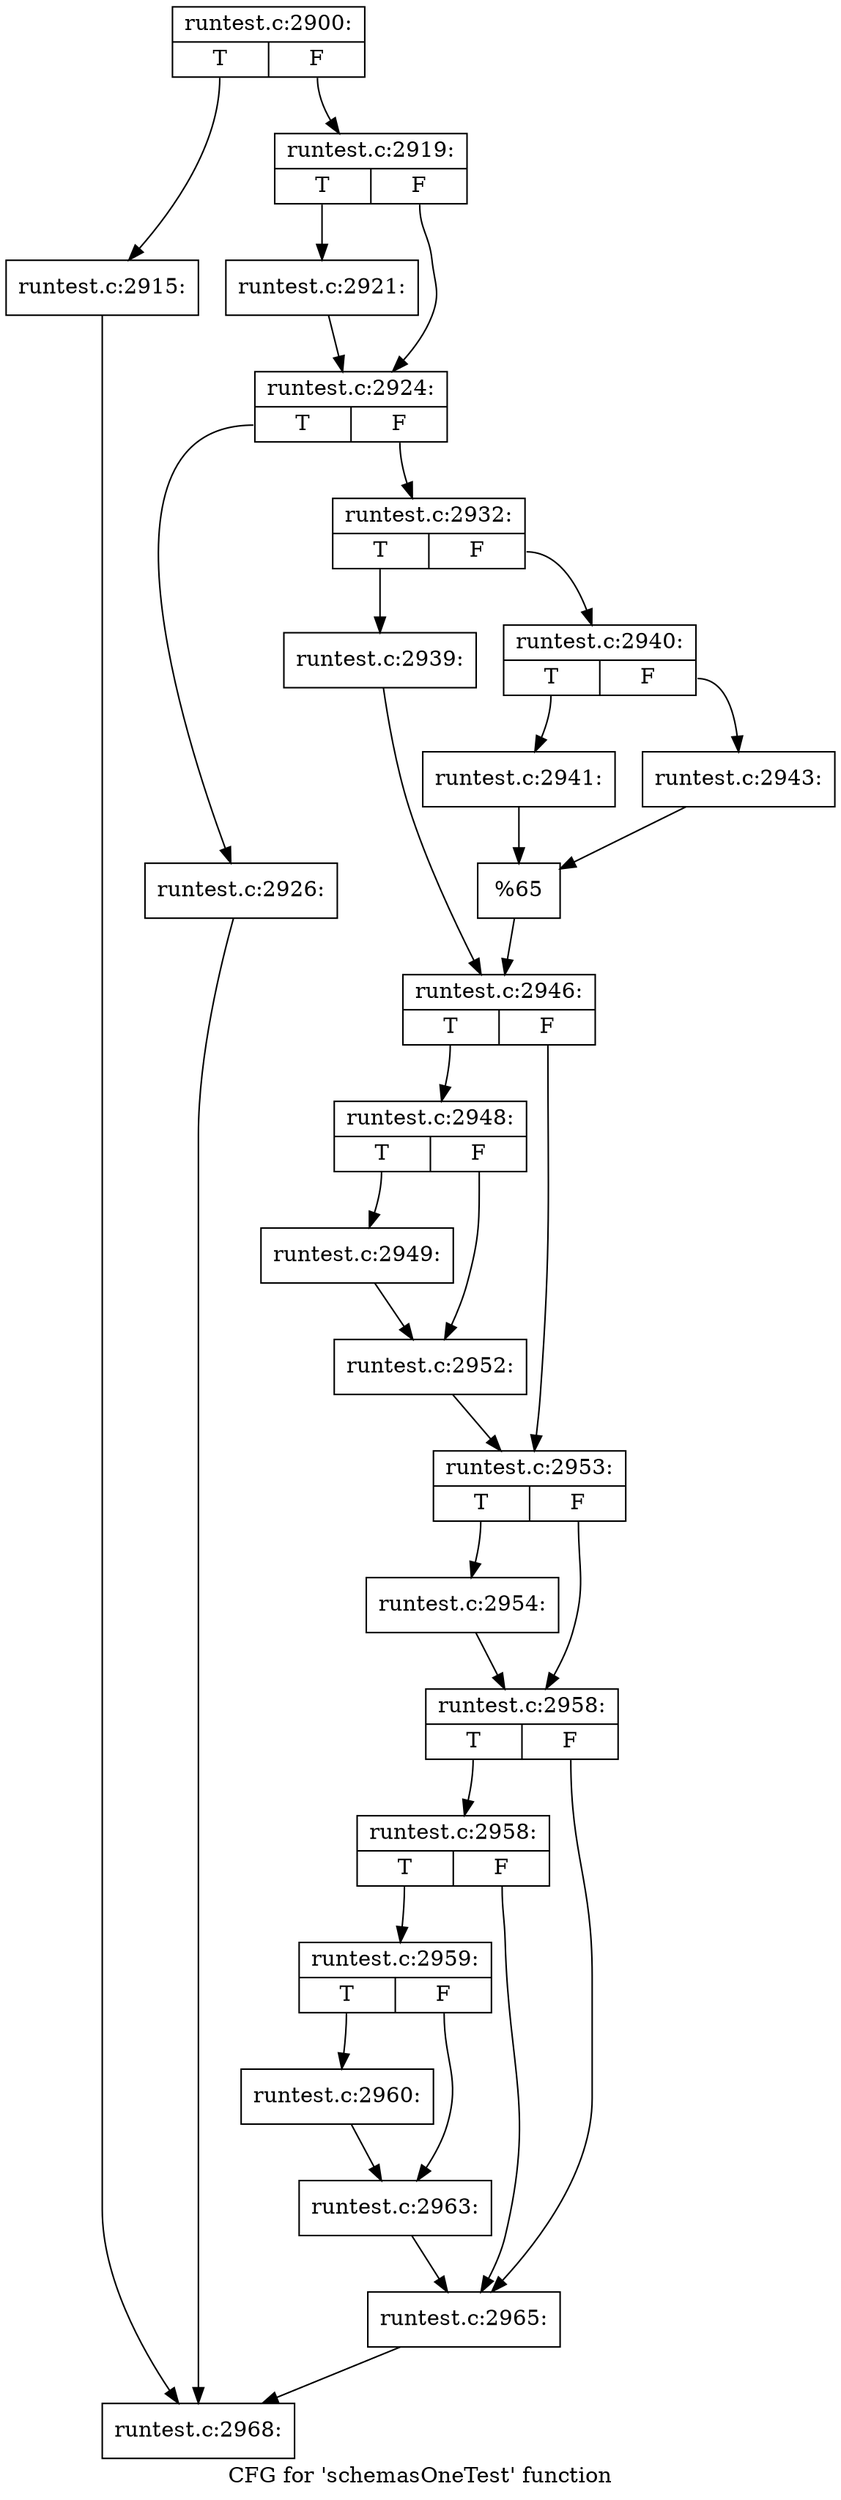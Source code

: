 digraph "CFG for 'schemasOneTest' function" {
	label="CFG for 'schemasOneTest' function";

	Node0x4292390 [shape=record,label="{runtest.c:2900:|{<s0>T|<s1>F}}"];
	Node0x4292390:s0 -> Node0x42b0620;
	Node0x4292390:s1 -> Node0x42b0670;
	Node0x42b0620 [shape=record,label="{runtest.c:2915:}"];
	Node0x42b0620 -> Node0x4292770;
	Node0x42b0670 [shape=record,label="{runtest.c:2919:|{<s0>T|<s1>F}}"];
	Node0x42b0670:s0 -> Node0x42b1420;
	Node0x42b0670:s1 -> Node0x42b1470;
	Node0x42b1420 [shape=record,label="{runtest.c:2921:}"];
	Node0x42b1420 -> Node0x42b1470;
	Node0x42b1470 [shape=record,label="{runtest.c:2924:|{<s0>T|<s1>F}}"];
	Node0x42b1470:s0 -> Node0x42b1d60;
	Node0x42b1470:s1 -> Node0x42b1db0;
	Node0x42b1d60 [shape=record,label="{runtest.c:2926:}"];
	Node0x42b1d60 -> Node0x4292770;
	Node0x42b1db0 [shape=record,label="{runtest.c:2932:|{<s0>T|<s1>F}}"];
	Node0x42b1db0:s0 -> Node0x42b3090;
	Node0x42b1db0:s1 -> Node0x42b3d50;
	Node0x42b3090 [shape=record,label="{runtest.c:2939:}"];
	Node0x42b3090 -> Node0x42b33c0;
	Node0x42b3d50 [shape=record,label="{runtest.c:2940:|{<s0>T|<s1>F}}"];
	Node0x42b3d50:s0 -> Node0x42b40f0;
	Node0x42b3d50:s1 -> Node0x42b4190;
	Node0x42b40f0 [shape=record,label="{runtest.c:2941:}"];
	Node0x42b40f0 -> Node0x42b4140;
	Node0x42b4190 [shape=record,label="{runtest.c:2943:}"];
	Node0x42b4190 -> Node0x42b4140;
	Node0x42b4140 [shape=record,label="{%65}"];
	Node0x42b4140 -> Node0x42b33c0;
	Node0x42b33c0 [shape=record,label="{runtest.c:2946:|{<s0>T|<s1>F}}"];
	Node0x42b33c0:s0 -> Node0x42b4dd0;
	Node0x42b33c0:s1 -> Node0x42b4e20;
	Node0x42b4dd0 [shape=record,label="{runtest.c:2948:|{<s0>T|<s1>F}}"];
	Node0x42b4dd0:s0 -> Node0x42b29f0;
	Node0x42b4dd0:s1 -> Node0x42b2c00;
	Node0x42b29f0 [shape=record,label="{runtest.c:2949:}"];
	Node0x42b29f0 -> Node0x42b2c00;
	Node0x42b2c00 [shape=record,label="{runtest.c:2952:}"];
	Node0x42b2c00 -> Node0x42b4e20;
	Node0x42b4e20 [shape=record,label="{runtest.c:2953:|{<s0>T|<s1>F}}"];
	Node0x42b4e20:s0 -> Node0x42b59b0;
	Node0x42b4e20:s1 -> Node0x42b5a00;
	Node0x42b59b0 [shape=record,label="{runtest.c:2954:}"];
	Node0x42b59b0 -> Node0x42b5a00;
	Node0x42b5a00 [shape=record,label="{runtest.c:2958:|{<s0>T|<s1>F}}"];
	Node0x42b5a00:s0 -> Node0x42b6190;
	Node0x42b5a00:s1 -> Node0x42b6140;
	Node0x42b6190 [shape=record,label="{runtest.c:2958:|{<s0>T|<s1>F}}"];
	Node0x42b6190:s0 -> Node0x42b60f0;
	Node0x42b6190:s1 -> Node0x42b6140;
	Node0x42b60f0 [shape=record,label="{runtest.c:2959:|{<s0>T|<s1>F}}"];
	Node0x42b60f0:s0 -> Node0x42b6780;
	Node0x42b60f0:s1 -> Node0x42b67d0;
	Node0x42b6780 [shape=record,label="{runtest.c:2960:}"];
	Node0x42b6780 -> Node0x42b67d0;
	Node0x42b67d0 [shape=record,label="{runtest.c:2963:}"];
	Node0x42b67d0 -> Node0x42b6140;
	Node0x42b6140 [shape=record,label="{runtest.c:2965:}"];
	Node0x42b6140 -> Node0x4292770;
	Node0x4292770 [shape=record,label="{runtest.c:2968:}"];
}
